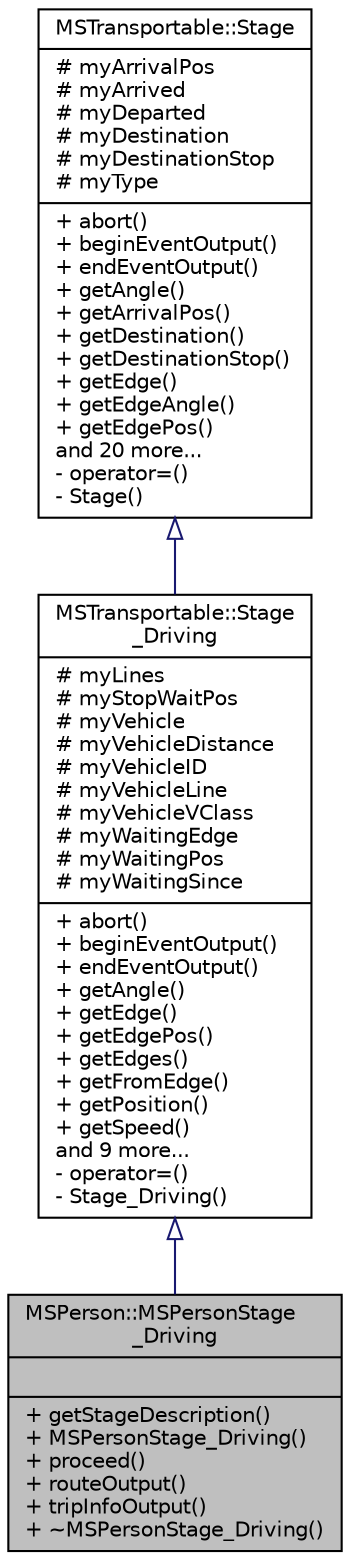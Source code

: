 digraph "MSPerson::MSPersonStage_Driving"
{
  edge [fontname="Helvetica",fontsize="10",labelfontname="Helvetica",labelfontsize="10"];
  node [fontname="Helvetica",fontsize="10",shape=record];
  Node0 [label="{MSPerson::MSPersonStage\l_Driving\n||+ getStageDescription()\l+ MSPersonStage_Driving()\l+ proceed()\l+ routeOutput()\l+ tripInfoOutput()\l+ ~MSPersonStage_Driving()\l}",height=0.2,width=0.4,color="black", fillcolor="grey75", style="filled", fontcolor="black"];
  Node1 -> Node0 [dir="back",color="midnightblue",fontsize="10",style="solid",arrowtail="onormal",fontname="Helvetica"];
  Node1 [label="{MSTransportable::Stage\l_Driving\n|# myLines\l# myStopWaitPos\l# myVehicle\l# myVehicleDistance\l# myVehicleID\l# myVehicleLine\l# myVehicleVClass\l# myWaitingEdge\l# myWaitingPos\l# myWaitingSince\l|+ abort()\l+ beginEventOutput()\l+ endEventOutput()\l+ getAngle()\l+ getEdge()\l+ getEdgePos()\l+ getEdges()\l+ getFromEdge()\l+ getPosition()\l+ getSpeed()\land 9 more...\l- operator=()\l- Stage_Driving()\l}",height=0.2,width=0.4,color="black", fillcolor="white", style="filled",URL="$dc/d16/class_m_s_transportable_1_1_stage___driving.html"];
  Node2 -> Node1 [dir="back",color="midnightblue",fontsize="10",style="solid",arrowtail="onormal",fontname="Helvetica"];
  Node2 [label="{MSTransportable::Stage\n|# myArrivalPos\l# myArrived\l# myDeparted\l# myDestination\l# myDestinationStop\l# myType\l|+ abort()\l+ beginEventOutput()\l+ endEventOutput()\l+ getAngle()\l+ getArrivalPos()\l+ getDestination()\l+ getDestinationStop()\l+ getEdge()\l+ getEdgeAngle()\l+ getEdgePos()\land 20 more...\l- operator=()\l- Stage()\l}",height=0.2,width=0.4,color="black", fillcolor="white", style="filled",URL="$df/dce/class_m_s_transportable_1_1_stage.html"];
}
